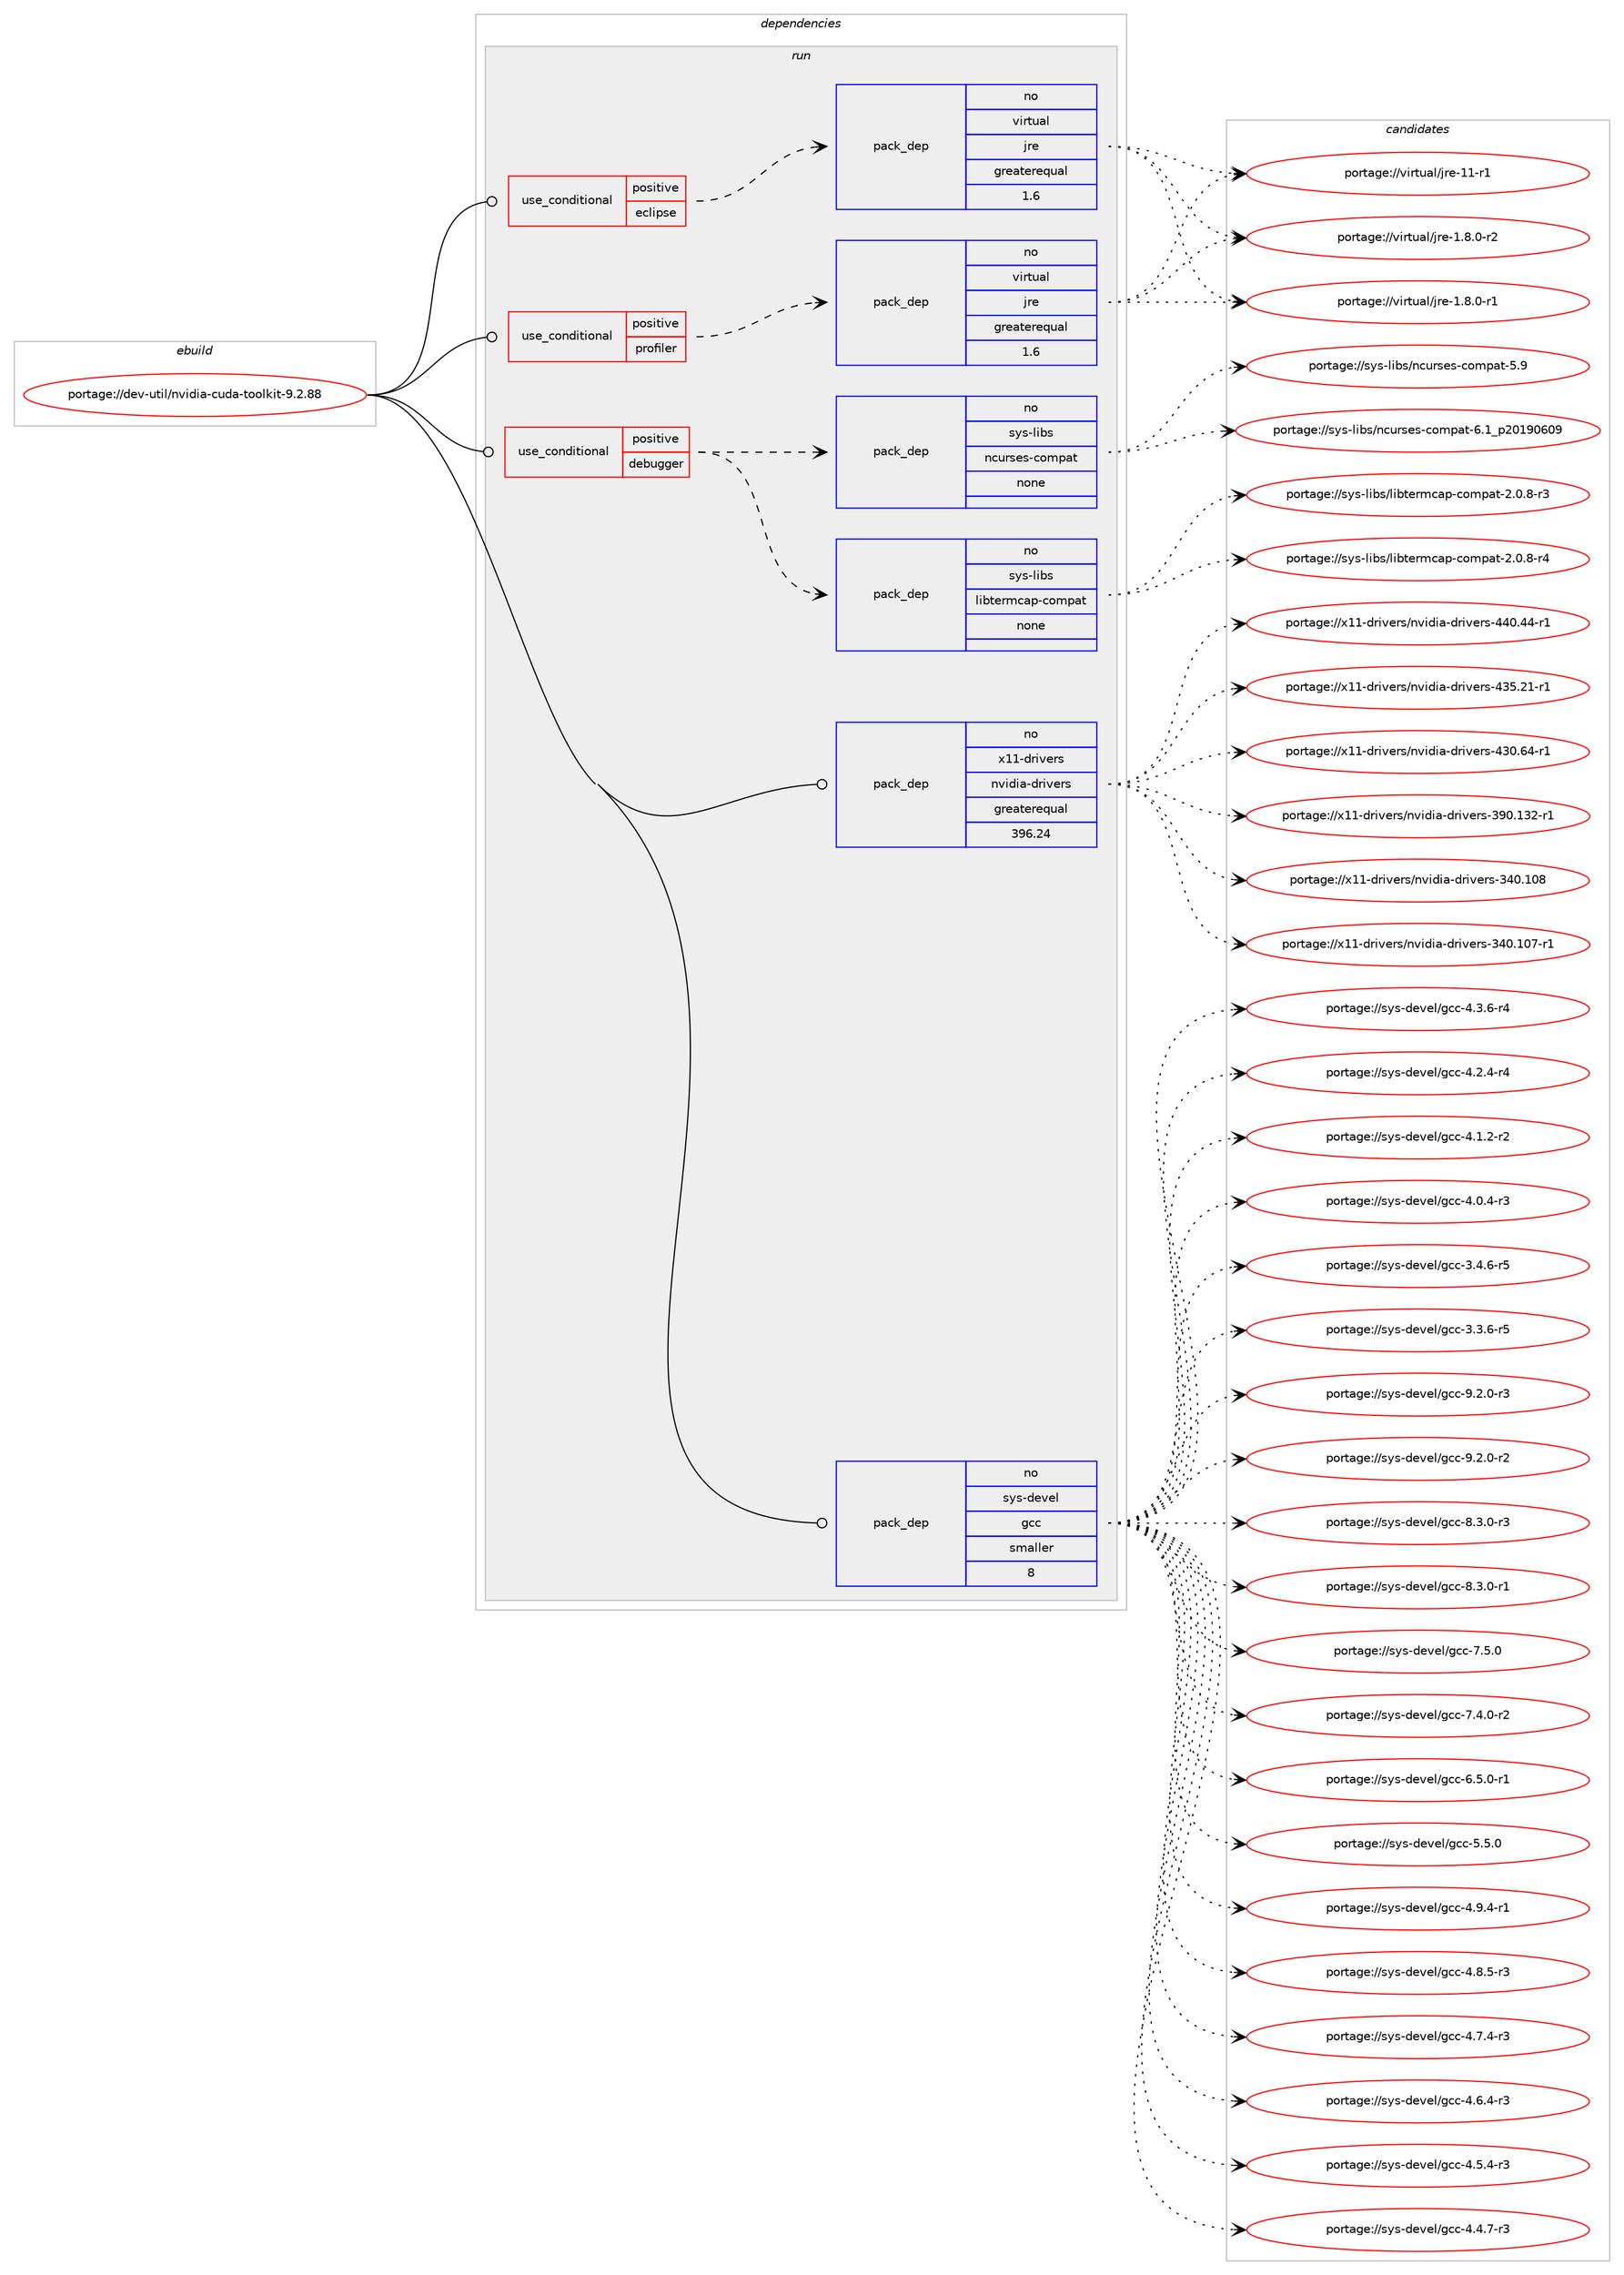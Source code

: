 digraph prolog {

# *************
# Graph options
# *************

newrank=true;
concentrate=true;
compound=true;
graph [rankdir=LR,fontname=Helvetica,fontsize=10,ranksep=1.5];#, ranksep=2.5, nodesep=0.2];
edge  [arrowhead=vee];
node  [fontname=Helvetica,fontsize=10];

# **********
# The ebuild
# **********

subgraph cluster_leftcol {
color=gray;
rank=same;
label=<<i>ebuild</i>>;
id [label="portage://dev-util/nvidia-cuda-toolkit-9.2.88", color=red, width=4, href="../dev-util/nvidia-cuda-toolkit-9.2.88.svg"];
}

# ****************
# The dependencies
# ****************

subgraph cluster_midcol {
color=gray;
label=<<i>dependencies</i>>;
subgraph cluster_compile {
fillcolor="#eeeeee";
style=filled;
label=<<i>compile</i>>;
}
subgraph cluster_compileandrun {
fillcolor="#eeeeee";
style=filled;
label=<<i>compile and run</i>>;
}
subgraph cluster_run {
fillcolor="#eeeeee";
style=filled;
label=<<i>run</i>>;
subgraph cond62008 {
dependency298982 [label=<<TABLE BORDER="0" CELLBORDER="1" CELLSPACING="0" CELLPADDING="4"><TR><TD ROWSPAN="3" CELLPADDING="10">use_conditional</TD></TR><TR><TD>positive</TD></TR><TR><TD>debugger</TD></TR></TABLE>>, shape=none, color=red];
subgraph pack232379 {
dependency298983 [label=<<TABLE BORDER="0" CELLBORDER="1" CELLSPACING="0" CELLPADDING="4" WIDTH="220"><TR><TD ROWSPAN="6" CELLPADDING="30">pack_dep</TD></TR><TR><TD WIDTH="110">no</TD></TR><TR><TD>sys-libs</TD></TR><TR><TD>libtermcap-compat</TD></TR><TR><TD>none</TD></TR><TR><TD></TD></TR></TABLE>>, shape=none, color=blue];
}
dependency298982:e -> dependency298983:w [weight=20,style="dashed",arrowhead="vee"];
subgraph pack232380 {
dependency298984 [label=<<TABLE BORDER="0" CELLBORDER="1" CELLSPACING="0" CELLPADDING="4" WIDTH="220"><TR><TD ROWSPAN="6" CELLPADDING="30">pack_dep</TD></TR><TR><TD WIDTH="110">no</TD></TR><TR><TD>sys-libs</TD></TR><TR><TD>ncurses-compat</TD></TR><TR><TD>none</TD></TR><TR><TD></TD></TR></TABLE>>, shape=none, color=blue];
}
dependency298982:e -> dependency298984:w [weight=20,style="dashed",arrowhead="vee"];
}
id:e -> dependency298982:w [weight=20,style="solid",arrowhead="odot"];
subgraph cond62009 {
dependency298985 [label=<<TABLE BORDER="0" CELLBORDER="1" CELLSPACING="0" CELLPADDING="4"><TR><TD ROWSPAN="3" CELLPADDING="10">use_conditional</TD></TR><TR><TD>positive</TD></TR><TR><TD>eclipse</TD></TR></TABLE>>, shape=none, color=red];
subgraph pack232381 {
dependency298986 [label=<<TABLE BORDER="0" CELLBORDER="1" CELLSPACING="0" CELLPADDING="4" WIDTH="220"><TR><TD ROWSPAN="6" CELLPADDING="30">pack_dep</TD></TR><TR><TD WIDTH="110">no</TD></TR><TR><TD>virtual</TD></TR><TR><TD>jre</TD></TR><TR><TD>greaterequal</TD></TR><TR><TD>1.6</TD></TR></TABLE>>, shape=none, color=blue];
}
dependency298985:e -> dependency298986:w [weight=20,style="dashed",arrowhead="vee"];
}
id:e -> dependency298985:w [weight=20,style="solid",arrowhead="odot"];
subgraph cond62010 {
dependency298987 [label=<<TABLE BORDER="0" CELLBORDER="1" CELLSPACING="0" CELLPADDING="4"><TR><TD ROWSPAN="3" CELLPADDING="10">use_conditional</TD></TR><TR><TD>positive</TD></TR><TR><TD>profiler</TD></TR></TABLE>>, shape=none, color=red];
subgraph pack232382 {
dependency298988 [label=<<TABLE BORDER="0" CELLBORDER="1" CELLSPACING="0" CELLPADDING="4" WIDTH="220"><TR><TD ROWSPAN="6" CELLPADDING="30">pack_dep</TD></TR><TR><TD WIDTH="110">no</TD></TR><TR><TD>virtual</TD></TR><TR><TD>jre</TD></TR><TR><TD>greaterequal</TD></TR><TR><TD>1.6</TD></TR></TABLE>>, shape=none, color=blue];
}
dependency298987:e -> dependency298988:w [weight=20,style="dashed",arrowhead="vee"];
}
id:e -> dependency298987:w [weight=20,style="solid",arrowhead="odot"];
subgraph pack232383 {
dependency298989 [label=<<TABLE BORDER="0" CELLBORDER="1" CELLSPACING="0" CELLPADDING="4" WIDTH="220"><TR><TD ROWSPAN="6" CELLPADDING="30">pack_dep</TD></TR><TR><TD WIDTH="110">no</TD></TR><TR><TD>sys-devel</TD></TR><TR><TD>gcc</TD></TR><TR><TD>smaller</TD></TR><TR><TD>8</TD></TR></TABLE>>, shape=none, color=blue];
}
id:e -> dependency298989:w [weight=20,style="solid",arrowhead="odot"];
subgraph pack232384 {
dependency298990 [label=<<TABLE BORDER="0" CELLBORDER="1" CELLSPACING="0" CELLPADDING="4" WIDTH="220"><TR><TD ROWSPAN="6" CELLPADDING="30">pack_dep</TD></TR><TR><TD WIDTH="110">no</TD></TR><TR><TD>x11-drivers</TD></TR><TR><TD>nvidia-drivers</TD></TR><TR><TD>greaterequal</TD></TR><TR><TD>396.24</TD></TR></TABLE>>, shape=none, color=blue];
}
id:e -> dependency298990:w [weight=20,style="solid",arrowhead="odot"];
}
}

# **************
# The candidates
# **************

subgraph cluster_choices {
rank=same;
color=gray;
label=<<i>candidates</i>>;

subgraph choice232379 {
color=black;
nodesep=1;
choice1151211154510810598115471081059811610111410999971124599111109112971164550464846564511452 [label="portage://sys-libs/libtermcap-compat-2.0.8-r4", color=red, width=4,href="../sys-libs/libtermcap-compat-2.0.8-r4.svg"];
choice1151211154510810598115471081059811610111410999971124599111109112971164550464846564511451 [label="portage://sys-libs/libtermcap-compat-2.0.8-r3", color=red, width=4,href="../sys-libs/libtermcap-compat-2.0.8-r3.svg"];
dependency298983:e -> choice1151211154510810598115471081059811610111410999971124599111109112971164550464846564511452:w [style=dotted,weight="100"];
dependency298983:e -> choice1151211154510810598115471081059811610111410999971124599111109112971164550464846564511451:w [style=dotted,weight="100"];
}
subgraph choice232380 {
color=black;
nodesep=1;
choice1151211154510810598115471109911711411510111545991111091129711645544649951125048495748544857 [label="portage://sys-libs/ncurses-compat-6.1_p20190609", color=red, width=4,href="../sys-libs/ncurses-compat-6.1_p20190609.svg"];
choice1151211154510810598115471109911711411510111545991111091129711645534657 [label="portage://sys-libs/ncurses-compat-5.9", color=red, width=4,href="../sys-libs/ncurses-compat-5.9.svg"];
dependency298984:e -> choice1151211154510810598115471109911711411510111545991111091129711645544649951125048495748544857:w [style=dotted,weight="100"];
dependency298984:e -> choice1151211154510810598115471109911711411510111545991111091129711645534657:w [style=dotted,weight="100"];
}
subgraph choice232381 {
color=black;
nodesep=1;
choice11810511411611797108471061141014549494511449 [label="portage://virtual/jre-11-r1", color=red, width=4,href="../virtual/jre-11-r1.svg"];
choice11810511411611797108471061141014549465646484511450 [label="portage://virtual/jre-1.8.0-r2", color=red, width=4,href="../virtual/jre-1.8.0-r2.svg"];
choice11810511411611797108471061141014549465646484511449 [label="portage://virtual/jre-1.8.0-r1", color=red, width=4,href="../virtual/jre-1.8.0-r1.svg"];
dependency298986:e -> choice11810511411611797108471061141014549494511449:w [style=dotted,weight="100"];
dependency298986:e -> choice11810511411611797108471061141014549465646484511450:w [style=dotted,weight="100"];
dependency298986:e -> choice11810511411611797108471061141014549465646484511449:w [style=dotted,weight="100"];
}
subgraph choice232382 {
color=black;
nodesep=1;
choice11810511411611797108471061141014549494511449 [label="portage://virtual/jre-11-r1", color=red, width=4,href="../virtual/jre-11-r1.svg"];
choice11810511411611797108471061141014549465646484511450 [label="portage://virtual/jre-1.8.0-r2", color=red, width=4,href="../virtual/jre-1.8.0-r2.svg"];
choice11810511411611797108471061141014549465646484511449 [label="portage://virtual/jre-1.8.0-r1", color=red, width=4,href="../virtual/jre-1.8.0-r1.svg"];
dependency298988:e -> choice11810511411611797108471061141014549494511449:w [style=dotted,weight="100"];
dependency298988:e -> choice11810511411611797108471061141014549465646484511450:w [style=dotted,weight="100"];
dependency298988:e -> choice11810511411611797108471061141014549465646484511449:w [style=dotted,weight="100"];
}
subgraph choice232383 {
color=black;
nodesep=1;
choice115121115451001011181011084710399994557465046484511451 [label="portage://sys-devel/gcc-9.2.0-r3", color=red, width=4,href="../sys-devel/gcc-9.2.0-r3.svg"];
choice115121115451001011181011084710399994557465046484511450 [label="portage://sys-devel/gcc-9.2.0-r2", color=red, width=4,href="../sys-devel/gcc-9.2.0-r2.svg"];
choice115121115451001011181011084710399994556465146484511451 [label="portage://sys-devel/gcc-8.3.0-r3", color=red, width=4,href="../sys-devel/gcc-8.3.0-r3.svg"];
choice115121115451001011181011084710399994556465146484511449 [label="portage://sys-devel/gcc-8.3.0-r1", color=red, width=4,href="../sys-devel/gcc-8.3.0-r1.svg"];
choice11512111545100101118101108471039999455546534648 [label="portage://sys-devel/gcc-7.5.0", color=red, width=4,href="../sys-devel/gcc-7.5.0.svg"];
choice115121115451001011181011084710399994555465246484511450 [label="portage://sys-devel/gcc-7.4.0-r2", color=red, width=4,href="../sys-devel/gcc-7.4.0-r2.svg"];
choice115121115451001011181011084710399994554465346484511449 [label="portage://sys-devel/gcc-6.5.0-r1", color=red, width=4,href="../sys-devel/gcc-6.5.0-r1.svg"];
choice11512111545100101118101108471039999455346534648 [label="portage://sys-devel/gcc-5.5.0", color=red, width=4,href="../sys-devel/gcc-5.5.0.svg"];
choice115121115451001011181011084710399994552465746524511449 [label="portage://sys-devel/gcc-4.9.4-r1", color=red, width=4,href="../sys-devel/gcc-4.9.4-r1.svg"];
choice115121115451001011181011084710399994552465646534511451 [label="portage://sys-devel/gcc-4.8.5-r3", color=red, width=4,href="../sys-devel/gcc-4.8.5-r3.svg"];
choice115121115451001011181011084710399994552465546524511451 [label="portage://sys-devel/gcc-4.7.4-r3", color=red, width=4,href="../sys-devel/gcc-4.7.4-r3.svg"];
choice115121115451001011181011084710399994552465446524511451 [label="portage://sys-devel/gcc-4.6.4-r3", color=red, width=4,href="../sys-devel/gcc-4.6.4-r3.svg"];
choice115121115451001011181011084710399994552465346524511451 [label="portage://sys-devel/gcc-4.5.4-r3", color=red, width=4,href="../sys-devel/gcc-4.5.4-r3.svg"];
choice115121115451001011181011084710399994552465246554511451 [label="portage://sys-devel/gcc-4.4.7-r3", color=red, width=4,href="../sys-devel/gcc-4.4.7-r3.svg"];
choice115121115451001011181011084710399994552465146544511452 [label="portage://sys-devel/gcc-4.3.6-r4", color=red, width=4,href="../sys-devel/gcc-4.3.6-r4.svg"];
choice115121115451001011181011084710399994552465046524511452 [label="portage://sys-devel/gcc-4.2.4-r4", color=red, width=4,href="../sys-devel/gcc-4.2.4-r4.svg"];
choice115121115451001011181011084710399994552464946504511450 [label="portage://sys-devel/gcc-4.1.2-r2", color=red, width=4,href="../sys-devel/gcc-4.1.2-r2.svg"];
choice115121115451001011181011084710399994552464846524511451 [label="portage://sys-devel/gcc-4.0.4-r3", color=red, width=4,href="../sys-devel/gcc-4.0.4-r3.svg"];
choice115121115451001011181011084710399994551465246544511453 [label="portage://sys-devel/gcc-3.4.6-r5", color=red, width=4,href="../sys-devel/gcc-3.4.6-r5.svg"];
choice115121115451001011181011084710399994551465146544511453 [label="portage://sys-devel/gcc-3.3.6-r5", color=red, width=4,href="../sys-devel/gcc-3.3.6-r5.svg"];
dependency298989:e -> choice115121115451001011181011084710399994557465046484511451:w [style=dotted,weight="100"];
dependency298989:e -> choice115121115451001011181011084710399994557465046484511450:w [style=dotted,weight="100"];
dependency298989:e -> choice115121115451001011181011084710399994556465146484511451:w [style=dotted,weight="100"];
dependency298989:e -> choice115121115451001011181011084710399994556465146484511449:w [style=dotted,weight="100"];
dependency298989:e -> choice11512111545100101118101108471039999455546534648:w [style=dotted,weight="100"];
dependency298989:e -> choice115121115451001011181011084710399994555465246484511450:w [style=dotted,weight="100"];
dependency298989:e -> choice115121115451001011181011084710399994554465346484511449:w [style=dotted,weight="100"];
dependency298989:e -> choice11512111545100101118101108471039999455346534648:w [style=dotted,weight="100"];
dependency298989:e -> choice115121115451001011181011084710399994552465746524511449:w [style=dotted,weight="100"];
dependency298989:e -> choice115121115451001011181011084710399994552465646534511451:w [style=dotted,weight="100"];
dependency298989:e -> choice115121115451001011181011084710399994552465546524511451:w [style=dotted,weight="100"];
dependency298989:e -> choice115121115451001011181011084710399994552465446524511451:w [style=dotted,weight="100"];
dependency298989:e -> choice115121115451001011181011084710399994552465346524511451:w [style=dotted,weight="100"];
dependency298989:e -> choice115121115451001011181011084710399994552465246554511451:w [style=dotted,weight="100"];
dependency298989:e -> choice115121115451001011181011084710399994552465146544511452:w [style=dotted,weight="100"];
dependency298989:e -> choice115121115451001011181011084710399994552465046524511452:w [style=dotted,weight="100"];
dependency298989:e -> choice115121115451001011181011084710399994552464946504511450:w [style=dotted,weight="100"];
dependency298989:e -> choice115121115451001011181011084710399994552464846524511451:w [style=dotted,weight="100"];
dependency298989:e -> choice115121115451001011181011084710399994551465246544511453:w [style=dotted,weight="100"];
dependency298989:e -> choice115121115451001011181011084710399994551465146544511453:w [style=dotted,weight="100"];
}
subgraph choice232384 {
color=black;
nodesep=1;
choice120494945100114105118101114115471101181051001059745100114105118101114115455252484652524511449 [label="portage://x11-drivers/nvidia-drivers-440.44-r1", color=red, width=4,href="../x11-drivers/nvidia-drivers-440.44-r1.svg"];
choice120494945100114105118101114115471101181051001059745100114105118101114115455251534650494511449 [label="portage://x11-drivers/nvidia-drivers-435.21-r1", color=red, width=4,href="../x11-drivers/nvidia-drivers-435.21-r1.svg"];
choice120494945100114105118101114115471101181051001059745100114105118101114115455251484654524511449 [label="portage://x11-drivers/nvidia-drivers-430.64-r1", color=red, width=4,href="../x11-drivers/nvidia-drivers-430.64-r1.svg"];
choice12049494510011410511810111411547110118105100105974510011410511810111411545515748464951504511449 [label="portage://x11-drivers/nvidia-drivers-390.132-r1", color=red, width=4,href="../x11-drivers/nvidia-drivers-390.132-r1.svg"];
choice1204949451001141051181011141154711011810510010597451001141051181011141154551524846494856 [label="portage://x11-drivers/nvidia-drivers-340.108", color=red, width=4,href="../x11-drivers/nvidia-drivers-340.108.svg"];
choice12049494510011410511810111411547110118105100105974510011410511810111411545515248464948554511449 [label="portage://x11-drivers/nvidia-drivers-340.107-r1", color=red, width=4,href="../x11-drivers/nvidia-drivers-340.107-r1.svg"];
dependency298990:e -> choice120494945100114105118101114115471101181051001059745100114105118101114115455252484652524511449:w [style=dotted,weight="100"];
dependency298990:e -> choice120494945100114105118101114115471101181051001059745100114105118101114115455251534650494511449:w [style=dotted,weight="100"];
dependency298990:e -> choice120494945100114105118101114115471101181051001059745100114105118101114115455251484654524511449:w [style=dotted,weight="100"];
dependency298990:e -> choice12049494510011410511810111411547110118105100105974510011410511810111411545515748464951504511449:w [style=dotted,weight="100"];
dependency298990:e -> choice1204949451001141051181011141154711011810510010597451001141051181011141154551524846494856:w [style=dotted,weight="100"];
dependency298990:e -> choice12049494510011410511810111411547110118105100105974510011410511810111411545515248464948554511449:w [style=dotted,weight="100"];
}
}

}
